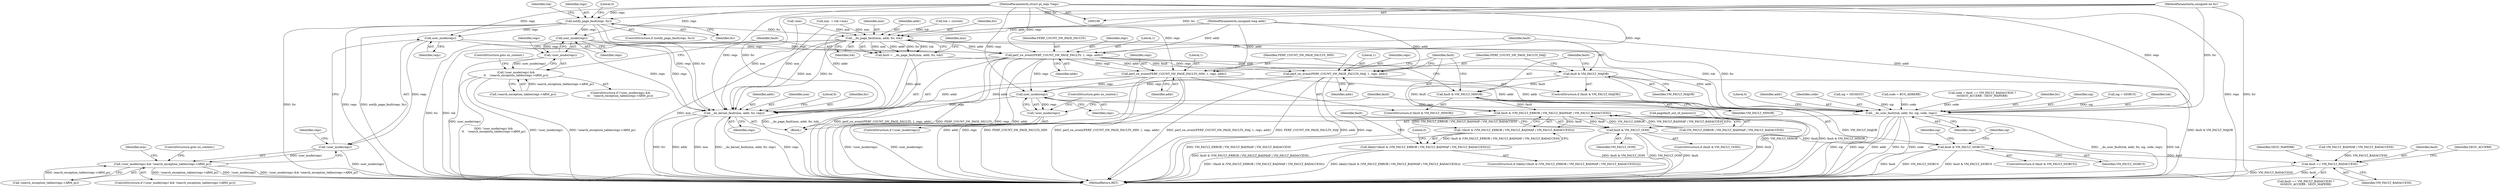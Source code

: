 digraph "0_linux_a8b0ca17b80e92faab46ee7179ba9e99ccb61233_6@pointer" {
"1000119" [label="(Call,notify_page_fault(regs, fsr))"];
"1000111" [label="(MethodParameterIn,struct pt_regs *regs)"];
"1000110" [label="(MethodParameterIn,unsigned int fsr)"];
"1000149" [label="(Call,user_mode(regs))"];
"1000148" [label="(Call,!user_mode(regs))"];
"1000147" [label="(Call,!user_mode(regs) && !search_exception_tables(regs->ARM_pc))"];
"1000188" [label="(Call,perf_sw_event(PERF_COUNT_SW_PAGE_FAULTS, 1, regs, addr))"];
"1000197" [label="(Call,perf_sw_event(PERF_COUNT_SW_PAGE_FAULTS_MAJ, 1, regs, addr))"];
"1000234" [label="(Call,user_mode(regs))"];
"1000233" [label="(Call,!user_mode(regs))"];
"1000261" [label="(Call,__do_user_fault(tsk, addr, fsr, sig, code, regs))"];
"1000271" [label="(Call,__do_kernel_fault(mm, addr, fsr, regs))"];
"1000207" [label="(Call,perf_sw_event(PERF_COUNT_SW_PAGE_FAULTS_MIN, 1, regs, addr))"];
"1000168" [label="(Call,user_mode(regs))"];
"1000167" [label="(Call,!user_mode(regs))"];
"1000166" [label="(Call,!user_mode(regs) &&\n\t\t    !search_exception_tables(regs->ARM_pc))"];
"1000178" [label="(Call,__do_page_fault(mm, addr, fsr, tsk))"];
"1000176" [label="(Call,fault = __do_page_fault(mm, addr, fsr, tsk))"];
"1000194" [label="(Call,fault & VM_FAULT_MAJOR)"];
"1000204" [label="(Call,fault & VM_FAULT_MINOR)"];
"1000215" [label="(Call,fault & (VM_FAULT_ERROR | VM_FAULT_BADMAP | VM_FAULT_BADACCESS))"];
"1000214" [label="(Call,!(fault & (VM_FAULT_ERROR | VM_FAULT_BADMAP | VM_FAULT_BADACCESS)))"];
"1000213" [label="(Call,likely(!(fault & (VM_FAULT_ERROR | VM_FAULT_BADMAP | VM_FAULT_BADACCESS))))"];
"1000225" [label="(Call,fault & VM_FAULT_OOM)"];
"1000238" [label="(Call,fault & VM_FAULT_SIGBUS)"];
"1000256" [label="(Call,fault == VM_FAULT_BADACCESS)"];
"1000251" [label="(Identifier,sig)"];
"1000258" [label="(Identifier,VM_FAULT_BADACCESS)"];
"1000181" [label="(Identifier,fsr)"];
"1000170" [label="(Call,!search_exception_tables(regs->ARM_pc))"];
"1000147" [label="(Call,!user_mode(regs) && !search_exception_tables(regs->ARM_pc))"];
"1000192" [label="(Identifier,addr)"];
"1000213" [label="(Call,likely(!(fault & (VM_FAULT_ERROR | VM_FAULT_BADMAP | VM_FAULT_BADACCESS))))"];
"1000189" [label="(Identifier,PERF_COUNT_SW_PAGE_FAULTS)"];
"1000260" [label="(Identifier,SEGV_MAPERR)"];
"1000169" [label="(Identifier,regs)"];
"1000121" [label="(Identifier,fsr)"];
"1000151" [label="(Call,!search_exception_tables(regs->ARM_pc))"];
"1000212" [label="(ControlStructure,if (likely(!(fault & (VM_FAULT_ERROR | VM_FAULT_BADMAP | VM_FAULT_BADACCESS)))))"];
"1000269" [label="(Literal,0)"];
"1000224" [label="(ControlStructure,if (fault & VM_FAULT_OOM))"];
"1000135" [label="(Call,!mm)"];
"1000124" [label="(Call,tsk = current)"];
"1000263" [label="(Identifier,addr)"];
"1000201" [label="(Identifier,addr)"];
"1000266" [label="(Identifier,code)"];
"1000250" [label="(Call,sig = SIGSEGV)"];
"1000186" [label="(Identifier,mm)"];
"1000182" [label="(Identifier,tsk)"];
"1000209" [label="(Literal,1)"];
"1000229" [label="(Call,pagefault_out_of_memory())"];
"1000195" [label="(Identifier,fault)"];
"1000206" [label="(Identifier,VM_FAULT_MINOR)"];
"1000208" [label="(Identifier,PERF_COUNT_SW_PAGE_FAULTS_MIN)"];
"1000226" [label="(Identifier,fault)"];
"1000198" [label="(Identifier,PERF_COUNT_SW_PAGE_FAULTS_MAJ)"];
"1000261" [label="(Call,__do_user_fault(tsk, addr, fsr, sig, code, regs))"];
"1000125" [label="(Identifier,tsk)"];
"1000148" [label="(Call,!user_mode(regs))"];
"1000238" [label="(Call,fault & VM_FAULT_SIGBUS)"];
"1000271" [label="(Call,__do_kernel_fault(mm, addr, fsr, regs))"];
"1000203" [label="(ControlStructure,if (fault & VM_FAULT_MINOR))"];
"1000255" [label="(Call,fault == VM_FAULT_BADACCESS ?\n\t\t\tSEGV_ACCERR : SEGV_MAPERR)"];
"1000223" [label="(Literal,0)"];
"1000215" [label="(Call,fault & (VM_FAULT_ERROR | VM_FAULT_BADMAP | VM_FAULT_BADACCESS))"];
"1000243" [label="(Identifier,sig)"];
"1000149" [label="(Call,user_mode(regs))"];
"1000196" [label="(Identifier,VM_FAULT_MAJOR)"];
"1000160" [label="(Identifier,mm)"];
"1000245" [label="(Call,code = BUS_ADRERR)"];
"1000166" [label="(Call,!user_mode(regs) &&\n\t\t    !search_exception_tables(regs->ARM_pc))"];
"1000253" [label="(Call,code = fault == VM_FAULT_BADACCESS ?\n\t\t\tSEGV_ACCERR : SEGV_MAPERR)"];
"1000191" [label="(Identifier,regs)"];
"1000219" [label="(Call,VM_FAULT_BADMAP | VM_FAULT_BADACCESS)"];
"1000111" [label="(MethodParameterIn,struct pt_regs *regs)"];
"1000264" [label="(Identifier,fsr)"];
"1000227" [label="(Identifier,VM_FAULT_OOM)"];
"1000194" [label="(Call,fault & VM_FAULT_MAJOR)"];
"1000110" [label="(MethodParameterIn,unsigned int fsr)"];
"1000177" [label="(Identifier,fault)"];
"1000236" [label="(ControlStructure,goto no_context;)"];
"1000109" [label="(MethodParameterIn,unsigned long addr)"];
"1000167" [label="(Call,!user_mode(regs))"];
"1000190" [label="(Literal,1)"];
"1000237" [label="(ControlStructure,if (fault & VM_FAULT_SIGBUS))"];
"1000265" [label="(Identifier,sig)"];
"1000112" [label="(Block,)"];
"1000278" [label="(MethodReturn,RET)"];
"1000127" [label="(Call,mm  = tsk->mm)"];
"1000188" [label="(Call,perf_sw_event(PERF_COUNT_SW_PAGE_FAULTS, 1, regs, addr))"];
"1000204" [label="(Call,fault & VM_FAULT_MINOR)"];
"1000146" [label="(ControlStructure,if (!user_mode(regs) && !search_exception_tables(regs->ARM_pc)))"];
"1000210" [label="(Identifier,regs)"];
"1000256" [label="(Call,fault == VM_FAULT_BADACCESS)"];
"1000118" [label="(ControlStructure,if (notify_page_fault(regs, fsr)))"];
"1000156" [label="(ControlStructure,goto no_context;)"];
"1000242" [label="(Call,sig = SIGBUS)"];
"1000175" [label="(ControlStructure,goto no_context;)"];
"1000235" [label="(Identifier,regs)"];
"1000199" [label="(Literal,1)"];
"1000234" [label="(Call,user_mode(regs))"];
"1000178" [label="(Call,__do_page_fault(mm, addr, fsr, tsk))"];
"1000207" [label="(Call,perf_sw_event(PERF_COUNT_SW_PAGE_FAULTS_MIN, 1, regs, addr))"];
"1000150" [label="(Identifier,regs)"];
"1000120" [label="(Identifier,regs)"];
"1000205" [label="(Identifier,fault)"];
"1000232" [label="(ControlStructure,if (!user_mode(regs)))"];
"1000262" [label="(Identifier,tsk)"];
"1000154" [label="(Identifier,regs)"];
"1000233" [label="(Call,!user_mode(regs))"];
"1000267" [label="(Identifier,regs)"];
"1000273" [label="(Identifier,addr)"];
"1000216" [label="(Identifier,fault)"];
"1000179" [label="(Identifier,mm)"];
"1000240" [label="(Identifier,VM_FAULT_SIGBUS)"];
"1000119" [label="(Call,notify_page_fault(regs, fsr))"];
"1000217" [label="(Call,VM_FAULT_ERROR | VM_FAULT_BADMAP | VM_FAULT_BADACCESS)"];
"1000168" [label="(Call,user_mode(regs))"];
"1000275" [label="(Identifier,regs)"];
"1000176" [label="(Call,fault = __do_page_fault(mm, addr, fsr, tsk))"];
"1000257" [label="(Identifier,fault)"];
"1000197" [label="(Call,perf_sw_event(PERF_COUNT_SW_PAGE_FAULTS_MAJ, 1, regs, addr))"];
"1000272" [label="(Identifier,mm)"];
"1000173" [label="(Identifier,regs)"];
"1000259" [label="(Identifier,SEGV_ACCERR)"];
"1000165" [label="(ControlStructure,if (!user_mode(regs) &&\n\t\t    !search_exception_tables(regs->ARM_pc)))"];
"1000277" [label="(Literal,0)"];
"1000225" [label="(Call,fault & VM_FAULT_OOM)"];
"1000200" [label="(Identifier,regs)"];
"1000239" [label="(Identifier,fault)"];
"1000214" [label="(Call,!(fault & (VM_FAULT_ERROR | VM_FAULT_BADMAP | VM_FAULT_BADACCESS)))"];
"1000123" [label="(Literal,0)"];
"1000180" [label="(Identifier,addr)"];
"1000211" [label="(Identifier,addr)"];
"1000193" [label="(ControlStructure,if (fault & VM_FAULT_MAJOR))"];
"1000274" [label="(Identifier,fsr)"];
"1000119" -> "1000118"  [label="AST: "];
"1000119" -> "1000121"  [label="CFG: "];
"1000120" -> "1000119"  [label="AST: "];
"1000121" -> "1000119"  [label="AST: "];
"1000123" -> "1000119"  [label="CFG: "];
"1000125" -> "1000119"  [label="CFG: "];
"1000119" -> "1000278"  [label="DDG: fsr"];
"1000119" -> "1000278"  [label="DDG: regs"];
"1000119" -> "1000278"  [label="DDG: notify_page_fault(regs, fsr)"];
"1000111" -> "1000119"  [label="DDG: regs"];
"1000110" -> "1000119"  [label="DDG: fsr"];
"1000119" -> "1000149"  [label="DDG: regs"];
"1000119" -> "1000168"  [label="DDG: regs"];
"1000119" -> "1000178"  [label="DDG: fsr"];
"1000119" -> "1000271"  [label="DDG: fsr"];
"1000119" -> "1000271"  [label="DDG: regs"];
"1000111" -> "1000108"  [label="AST: "];
"1000111" -> "1000278"  [label="DDG: regs"];
"1000111" -> "1000149"  [label="DDG: regs"];
"1000111" -> "1000168"  [label="DDG: regs"];
"1000111" -> "1000188"  [label="DDG: regs"];
"1000111" -> "1000197"  [label="DDG: regs"];
"1000111" -> "1000207"  [label="DDG: regs"];
"1000111" -> "1000234"  [label="DDG: regs"];
"1000111" -> "1000261"  [label="DDG: regs"];
"1000111" -> "1000271"  [label="DDG: regs"];
"1000110" -> "1000108"  [label="AST: "];
"1000110" -> "1000278"  [label="DDG: fsr"];
"1000110" -> "1000178"  [label="DDG: fsr"];
"1000110" -> "1000261"  [label="DDG: fsr"];
"1000110" -> "1000271"  [label="DDG: fsr"];
"1000149" -> "1000148"  [label="AST: "];
"1000149" -> "1000150"  [label="CFG: "];
"1000150" -> "1000149"  [label="AST: "];
"1000148" -> "1000149"  [label="CFG: "];
"1000149" -> "1000148"  [label="DDG: regs"];
"1000149" -> "1000188"  [label="DDG: regs"];
"1000149" -> "1000271"  [label="DDG: regs"];
"1000148" -> "1000147"  [label="AST: "];
"1000154" -> "1000148"  [label="CFG: "];
"1000147" -> "1000148"  [label="CFG: "];
"1000148" -> "1000278"  [label="DDG: user_mode(regs)"];
"1000148" -> "1000147"  [label="DDG: user_mode(regs)"];
"1000147" -> "1000146"  [label="AST: "];
"1000147" -> "1000151"  [label="CFG: "];
"1000151" -> "1000147"  [label="AST: "];
"1000156" -> "1000147"  [label="CFG: "];
"1000160" -> "1000147"  [label="CFG: "];
"1000147" -> "1000278"  [label="DDG: !search_exception_tables(regs->ARM_pc)"];
"1000147" -> "1000278"  [label="DDG: !user_mode(regs)"];
"1000147" -> "1000278"  [label="DDG: !user_mode(regs) && !search_exception_tables(regs->ARM_pc)"];
"1000151" -> "1000147"  [label="DDG: search_exception_tables(regs->ARM_pc)"];
"1000188" -> "1000112"  [label="AST: "];
"1000188" -> "1000192"  [label="CFG: "];
"1000189" -> "1000188"  [label="AST: "];
"1000190" -> "1000188"  [label="AST: "];
"1000191" -> "1000188"  [label="AST: "];
"1000192" -> "1000188"  [label="AST: "];
"1000195" -> "1000188"  [label="CFG: "];
"1000188" -> "1000278"  [label="DDG: perf_sw_event(PERF_COUNT_SW_PAGE_FAULTS, 1, regs, addr)"];
"1000188" -> "1000278"  [label="DDG: PERF_COUNT_SW_PAGE_FAULTS"];
"1000188" -> "1000278"  [label="DDG: regs"];
"1000188" -> "1000278"  [label="DDG: addr"];
"1000168" -> "1000188"  [label="DDG: regs"];
"1000178" -> "1000188"  [label="DDG: addr"];
"1000109" -> "1000188"  [label="DDG: addr"];
"1000188" -> "1000197"  [label="DDG: regs"];
"1000188" -> "1000197"  [label="DDG: addr"];
"1000188" -> "1000207"  [label="DDG: regs"];
"1000188" -> "1000207"  [label="DDG: addr"];
"1000188" -> "1000234"  [label="DDG: regs"];
"1000188" -> "1000261"  [label="DDG: addr"];
"1000188" -> "1000271"  [label="DDG: addr"];
"1000197" -> "1000193"  [label="AST: "];
"1000197" -> "1000201"  [label="CFG: "];
"1000198" -> "1000197"  [label="AST: "];
"1000199" -> "1000197"  [label="AST: "];
"1000200" -> "1000197"  [label="AST: "];
"1000201" -> "1000197"  [label="AST: "];
"1000216" -> "1000197"  [label="CFG: "];
"1000197" -> "1000278"  [label="DDG: addr"];
"1000197" -> "1000278"  [label="DDG: regs"];
"1000197" -> "1000278"  [label="DDG: perf_sw_event(PERF_COUNT_SW_PAGE_FAULTS_MAJ, 1, regs, addr)"];
"1000197" -> "1000278"  [label="DDG: PERF_COUNT_SW_PAGE_FAULTS_MAJ"];
"1000109" -> "1000197"  [label="DDG: addr"];
"1000197" -> "1000234"  [label="DDG: regs"];
"1000197" -> "1000261"  [label="DDG: addr"];
"1000197" -> "1000271"  [label="DDG: addr"];
"1000234" -> "1000233"  [label="AST: "];
"1000234" -> "1000235"  [label="CFG: "];
"1000235" -> "1000234"  [label="AST: "];
"1000233" -> "1000234"  [label="CFG: "];
"1000234" -> "1000233"  [label="DDG: regs"];
"1000207" -> "1000234"  [label="DDG: regs"];
"1000234" -> "1000261"  [label="DDG: regs"];
"1000234" -> "1000271"  [label="DDG: regs"];
"1000233" -> "1000232"  [label="AST: "];
"1000236" -> "1000233"  [label="CFG: "];
"1000239" -> "1000233"  [label="CFG: "];
"1000233" -> "1000278"  [label="DDG: !user_mode(regs)"];
"1000233" -> "1000278"  [label="DDG: user_mode(regs)"];
"1000261" -> "1000112"  [label="AST: "];
"1000261" -> "1000267"  [label="CFG: "];
"1000262" -> "1000261"  [label="AST: "];
"1000263" -> "1000261"  [label="AST: "];
"1000264" -> "1000261"  [label="AST: "];
"1000265" -> "1000261"  [label="AST: "];
"1000266" -> "1000261"  [label="AST: "];
"1000267" -> "1000261"  [label="AST: "];
"1000269" -> "1000261"  [label="CFG: "];
"1000261" -> "1000278"  [label="DDG: tsk"];
"1000261" -> "1000278"  [label="DDG: sig"];
"1000261" -> "1000278"  [label="DDG: regs"];
"1000261" -> "1000278"  [label="DDG: addr"];
"1000261" -> "1000278"  [label="DDG: fsr"];
"1000261" -> "1000278"  [label="DDG: code"];
"1000261" -> "1000278"  [label="DDG: __do_user_fault(tsk, addr, fsr, sig, code, regs)"];
"1000178" -> "1000261"  [label="DDG: tsk"];
"1000178" -> "1000261"  [label="DDG: fsr"];
"1000207" -> "1000261"  [label="DDG: addr"];
"1000109" -> "1000261"  [label="DDG: addr"];
"1000250" -> "1000261"  [label="DDG: sig"];
"1000242" -> "1000261"  [label="DDG: sig"];
"1000253" -> "1000261"  [label="DDG: code"];
"1000245" -> "1000261"  [label="DDG: code"];
"1000271" -> "1000112"  [label="AST: "];
"1000271" -> "1000275"  [label="CFG: "];
"1000272" -> "1000271"  [label="AST: "];
"1000273" -> "1000271"  [label="AST: "];
"1000274" -> "1000271"  [label="AST: "];
"1000275" -> "1000271"  [label="AST: "];
"1000277" -> "1000271"  [label="CFG: "];
"1000271" -> "1000278"  [label="DDG: regs"];
"1000271" -> "1000278"  [label="DDG: fsr"];
"1000271" -> "1000278"  [label="DDG: addr"];
"1000271" -> "1000278"  [label="DDG: mm"];
"1000271" -> "1000278"  [label="DDG: __do_kernel_fault(mm, addr, fsr, regs)"];
"1000178" -> "1000271"  [label="DDG: mm"];
"1000178" -> "1000271"  [label="DDG: fsr"];
"1000135" -> "1000271"  [label="DDG: mm"];
"1000127" -> "1000271"  [label="DDG: mm"];
"1000207" -> "1000271"  [label="DDG: addr"];
"1000109" -> "1000271"  [label="DDG: addr"];
"1000168" -> "1000271"  [label="DDG: regs"];
"1000207" -> "1000203"  [label="AST: "];
"1000207" -> "1000211"  [label="CFG: "];
"1000208" -> "1000207"  [label="AST: "];
"1000209" -> "1000207"  [label="AST: "];
"1000210" -> "1000207"  [label="AST: "];
"1000211" -> "1000207"  [label="AST: "];
"1000216" -> "1000207"  [label="CFG: "];
"1000207" -> "1000278"  [label="DDG: regs"];
"1000207" -> "1000278"  [label="DDG: PERF_COUNT_SW_PAGE_FAULTS_MIN"];
"1000207" -> "1000278"  [label="DDG: perf_sw_event(PERF_COUNT_SW_PAGE_FAULTS_MIN, 1, regs, addr)"];
"1000207" -> "1000278"  [label="DDG: addr"];
"1000109" -> "1000207"  [label="DDG: addr"];
"1000168" -> "1000167"  [label="AST: "];
"1000168" -> "1000169"  [label="CFG: "];
"1000169" -> "1000168"  [label="AST: "];
"1000167" -> "1000168"  [label="CFG: "];
"1000168" -> "1000167"  [label="DDG: regs"];
"1000167" -> "1000166"  [label="AST: "];
"1000173" -> "1000167"  [label="CFG: "];
"1000166" -> "1000167"  [label="CFG: "];
"1000167" -> "1000278"  [label="DDG: user_mode(regs)"];
"1000167" -> "1000166"  [label="DDG: user_mode(regs)"];
"1000166" -> "1000165"  [label="AST: "];
"1000166" -> "1000170"  [label="CFG: "];
"1000170" -> "1000166"  [label="AST: "];
"1000175" -> "1000166"  [label="CFG: "];
"1000177" -> "1000166"  [label="CFG: "];
"1000166" -> "1000278"  [label="DDG: !user_mode(regs) &&\n\t\t    !search_exception_tables(regs->ARM_pc)"];
"1000166" -> "1000278"  [label="DDG: !user_mode(regs)"];
"1000166" -> "1000278"  [label="DDG: !search_exception_tables(regs->ARM_pc)"];
"1000170" -> "1000166"  [label="DDG: search_exception_tables(regs->ARM_pc)"];
"1000178" -> "1000176"  [label="AST: "];
"1000178" -> "1000182"  [label="CFG: "];
"1000179" -> "1000178"  [label="AST: "];
"1000180" -> "1000178"  [label="AST: "];
"1000181" -> "1000178"  [label="AST: "];
"1000182" -> "1000178"  [label="AST: "];
"1000176" -> "1000178"  [label="CFG: "];
"1000178" -> "1000278"  [label="DDG: fsr"];
"1000178" -> "1000278"  [label="DDG: tsk"];
"1000178" -> "1000278"  [label="DDG: mm"];
"1000178" -> "1000176"  [label="DDG: mm"];
"1000178" -> "1000176"  [label="DDG: addr"];
"1000178" -> "1000176"  [label="DDG: fsr"];
"1000178" -> "1000176"  [label="DDG: tsk"];
"1000135" -> "1000178"  [label="DDG: mm"];
"1000127" -> "1000178"  [label="DDG: mm"];
"1000109" -> "1000178"  [label="DDG: addr"];
"1000124" -> "1000178"  [label="DDG: tsk"];
"1000176" -> "1000112"  [label="AST: "];
"1000177" -> "1000176"  [label="AST: "];
"1000186" -> "1000176"  [label="CFG: "];
"1000176" -> "1000278"  [label="DDG: __do_page_fault(mm, addr, fsr, tsk)"];
"1000176" -> "1000194"  [label="DDG: fault"];
"1000194" -> "1000193"  [label="AST: "];
"1000194" -> "1000196"  [label="CFG: "];
"1000195" -> "1000194"  [label="AST: "];
"1000196" -> "1000194"  [label="AST: "];
"1000198" -> "1000194"  [label="CFG: "];
"1000205" -> "1000194"  [label="CFG: "];
"1000194" -> "1000278"  [label="DDG: VM_FAULT_MAJOR"];
"1000194" -> "1000278"  [label="DDG: fault & VM_FAULT_MAJOR"];
"1000194" -> "1000204"  [label="DDG: fault"];
"1000194" -> "1000215"  [label="DDG: fault"];
"1000204" -> "1000203"  [label="AST: "];
"1000204" -> "1000206"  [label="CFG: "];
"1000205" -> "1000204"  [label="AST: "];
"1000206" -> "1000204"  [label="AST: "];
"1000208" -> "1000204"  [label="CFG: "];
"1000216" -> "1000204"  [label="CFG: "];
"1000204" -> "1000278"  [label="DDG: VM_FAULT_MINOR"];
"1000204" -> "1000278"  [label="DDG: fault & VM_FAULT_MINOR"];
"1000204" -> "1000215"  [label="DDG: fault"];
"1000215" -> "1000214"  [label="AST: "];
"1000215" -> "1000217"  [label="CFG: "];
"1000216" -> "1000215"  [label="AST: "];
"1000217" -> "1000215"  [label="AST: "];
"1000214" -> "1000215"  [label="CFG: "];
"1000215" -> "1000278"  [label="DDG: fault"];
"1000215" -> "1000278"  [label="DDG: VM_FAULT_ERROR | VM_FAULT_BADMAP | VM_FAULT_BADACCESS"];
"1000215" -> "1000214"  [label="DDG: fault"];
"1000215" -> "1000214"  [label="DDG: VM_FAULT_ERROR | VM_FAULT_BADMAP | VM_FAULT_BADACCESS"];
"1000217" -> "1000215"  [label="DDG: VM_FAULT_ERROR"];
"1000217" -> "1000215"  [label="DDG: VM_FAULT_BADMAP | VM_FAULT_BADACCESS"];
"1000215" -> "1000225"  [label="DDG: fault"];
"1000214" -> "1000213"  [label="AST: "];
"1000213" -> "1000214"  [label="CFG: "];
"1000214" -> "1000278"  [label="DDG: fault & (VM_FAULT_ERROR | VM_FAULT_BADMAP | VM_FAULT_BADACCESS)"];
"1000214" -> "1000213"  [label="DDG: fault & (VM_FAULT_ERROR | VM_FAULT_BADMAP | VM_FAULT_BADACCESS)"];
"1000213" -> "1000212"  [label="AST: "];
"1000223" -> "1000213"  [label="CFG: "];
"1000226" -> "1000213"  [label="CFG: "];
"1000213" -> "1000278"  [label="DDG: !(fault & (VM_FAULT_ERROR | VM_FAULT_BADMAP | VM_FAULT_BADACCESS))"];
"1000213" -> "1000278"  [label="DDG: likely(!(fault & (VM_FAULT_ERROR | VM_FAULT_BADMAP | VM_FAULT_BADACCESS)))"];
"1000225" -> "1000224"  [label="AST: "];
"1000225" -> "1000227"  [label="CFG: "];
"1000226" -> "1000225"  [label="AST: "];
"1000227" -> "1000225"  [label="AST: "];
"1000229" -> "1000225"  [label="CFG: "];
"1000235" -> "1000225"  [label="CFG: "];
"1000225" -> "1000278"  [label="DDG: fault & VM_FAULT_OOM"];
"1000225" -> "1000278"  [label="DDG: VM_FAULT_OOM"];
"1000225" -> "1000278"  [label="DDG: fault"];
"1000225" -> "1000238"  [label="DDG: fault"];
"1000238" -> "1000237"  [label="AST: "];
"1000238" -> "1000240"  [label="CFG: "];
"1000239" -> "1000238"  [label="AST: "];
"1000240" -> "1000238"  [label="AST: "];
"1000243" -> "1000238"  [label="CFG: "];
"1000251" -> "1000238"  [label="CFG: "];
"1000238" -> "1000278"  [label="DDG: fault"];
"1000238" -> "1000278"  [label="DDG: VM_FAULT_SIGBUS"];
"1000238" -> "1000278"  [label="DDG: fault & VM_FAULT_SIGBUS"];
"1000238" -> "1000256"  [label="DDG: fault"];
"1000256" -> "1000255"  [label="AST: "];
"1000256" -> "1000258"  [label="CFG: "];
"1000257" -> "1000256"  [label="AST: "];
"1000258" -> "1000256"  [label="AST: "];
"1000259" -> "1000256"  [label="CFG: "];
"1000260" -> "1000256"  [label="CFG: "];
"1000256" -> "1000278"  [label="DDG: VM_FAULT_BADACCESS"];
"1000256" -> "1000278"  [label="DDG: fault"];
"1000219" -> "1000256"  [label="DDG: VM_FAULT_BADACCESS"];
}
